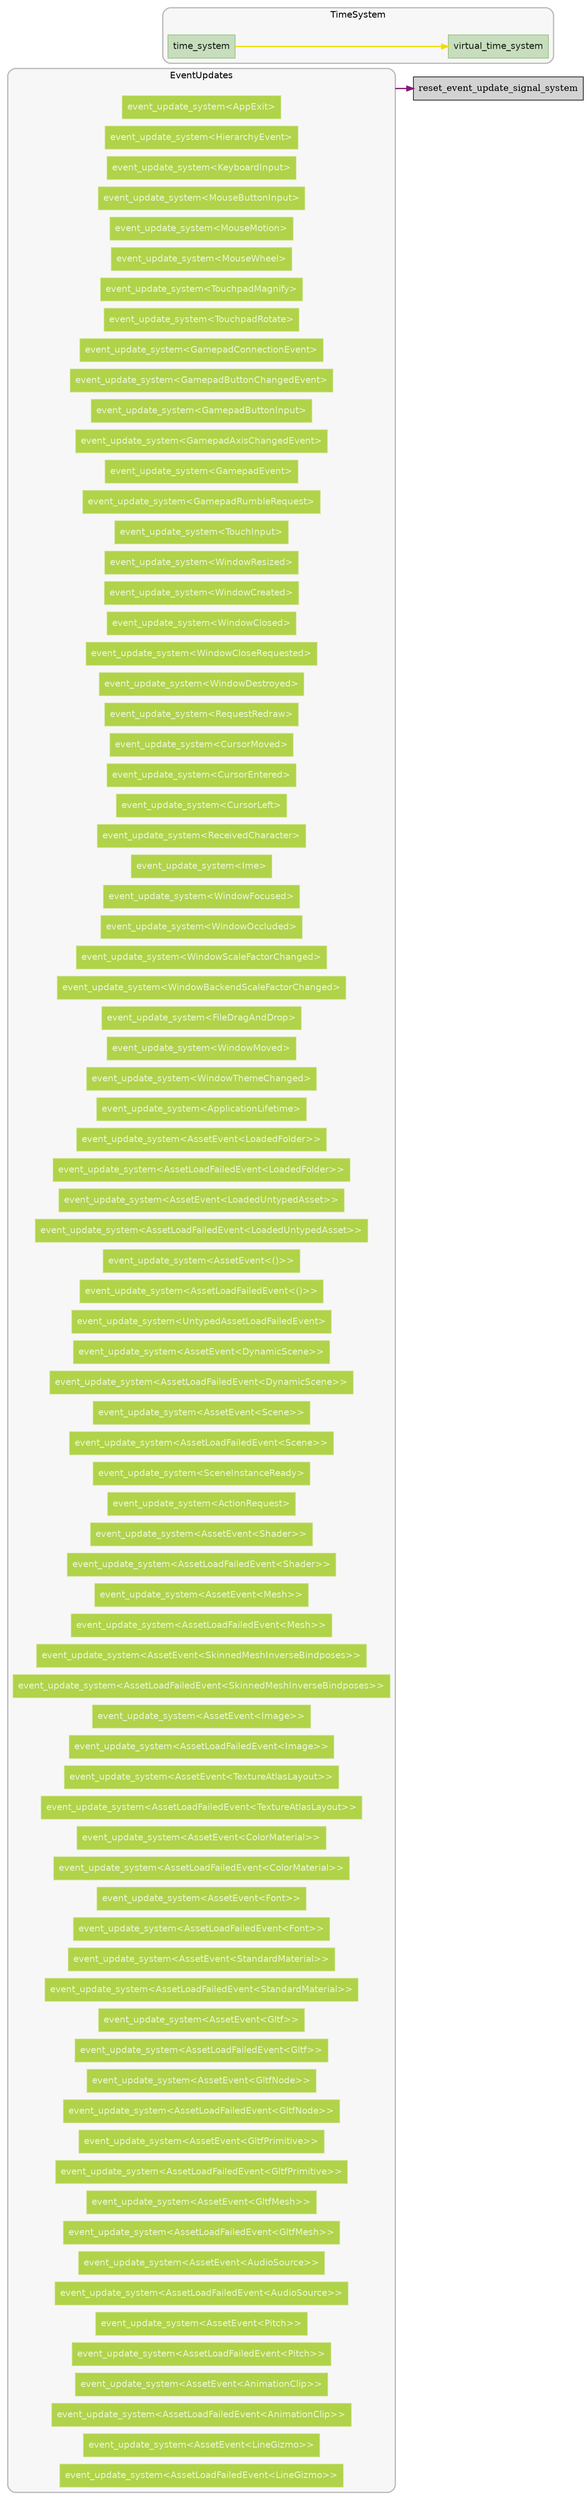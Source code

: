 digraph "" {
	"compound"="true";
	"splines"="spline";
	"rankdir"="LR";
	"bgcolor"="white";
	"fontname"="Helvetica";
	"nodesep"="0.15";
	edge ["penwidth"="2"];
	node ["shape"="box", "style"="filled"];
	subgraph "clusternode_Set(1)" {
		"style"="rounded,filled";
		"label"="EventUpdates";
		"tooltip"="EventUpdates";
		"fillcolor"="#00000008";
		"fontcolor"="#000000";
		"color"="#00000040";
		"penwidth"="2";
		"set_marker_node_Set(1)" ["style"="invis", "label"="", "height"="0", "shape"="point"]
		"node_System(0)" ["label"="event_update_system<AppExit>", "tooltip"="bevy_ecs::event::event_update_system<bevy_app::app::AppExit>", "fillcolor"="#b0d34a", "fontname"="Helvetica", "fontcolor"="#edf5d5", "color"="#d3e69c", "penwidth"="1"]
		"node_System(4)" ["label"="event_update_system<HierarchyEvent>", "tooltip"="bevy_ecs::event::event_update_system<bevy_hierarchy::events::HierarchyEvent>", "fillcolor"="#b0d34a", "fontname"="Helvetica", "fontcolor"="#edf5d5", "color"="#d3e69c", "penwidth"="1"]
		"node_System(5)" ["label"="event_update_system<KeyboardInput>", "tooltip"="bevy_ecs::event::event_update_system<bevy_input::keyboard::KeyboardInput>", "fillcolor"="#b0d34a", "fontname"="Helvetica", "fontcolor"="#edf5d5", "color"="#d3e69c", "penwidth"="1"]
		"node_System(6)" ["label"="event_update_system<MouseButtonInput>", "tooltip"="bevy_ecs::event::event_update_system<bevy_input::mouse::MouseButtonInput>", "fillcolor"="#b0d34a", "fontname"="Helvetica", "fontcolor"="#edf5d5", "color"="#d3e69c", "penwidth"="1"]
		"node_System(7)" ["label"="event_update_system<MouseMotion>", "tooltip"="bevy_ecs::event::event_update_system<bevy_input::mouse::MouseMotion>", "fillcolor"="#b0d34a", "fontname"="Helvetica", "fontcolor"="#edf5d5", "color"="#d3e69c", "penwidth"="1"]
		"node_System(8)" ["label"="event_update_system<MouseWheel>", "tooltip"="bevy_ecs::event::event_update_system<bevy_input::mouse::MouseWheel>", "fillcolor"="#b0d34a", "fontname"="Helvetica", "fontcolor"="#edf5d5", "color"="#d3e69c", "penwidth"="1"]
		"node_System(9)" ["label"="event_update_system<TouchpadMagnify>", "tooltip"="bevy_ecs::event::event_update_system<bevy_input::touchpad::TouchpadMagnify>", "fillcolor"="#b0d34a", "fontname"="Helvetica", "fontcolor"="#edf5d5", "color"="#d3e69c", "penwidth"="1"]
		"node_System(10)" ["label"="event_update_system<TouchpadRotate>", "tooltip"="bevy_ecs::event::event_update_system<bevy_input::touchpad::TouchpadRotate>", "fillcolor"="#b0d34a", "fontname"="Helvetica", "fontcolor"="#edf5d5", "color"="#d3e69c", "penwidth"="1"]
		"node_System(11)" ["label"="event_update_system<GamepadConnectionEvent>", "tooltip"="bevy_ecs::event::event_update_system<bevy_input::gamepad::GamepadConnectionEvent>", "fillcolor"="#b0d34a", "fontname"="Helvetica", "fontcolor"="#edf5d5", "color"="#d3e69c", "penwidth"="1"]
		"node_System(12)" ["label"="event_update_system<GamepadButtonChangedEvent>", "tooltip"="bevy_ecs::event::event_update_system<bevy_input::gamepad::GamepadButtonChangedEvent>", "fillcolor"="#b0d34a", "fontname"="Helvetica", "fontcolor"="#edf5d5", "color"="#d3e69c", "penwidth"="1"]
		"node_System(13)" ["label"="event_update_system<GamepadButtonInput>", "tooltip"="bevy_ecs::event::event_update_system<bevy_input::gamepad::GamepadButtonInput>", "fillcolor"="#b0d34a", "fontname"="Helvetica", "fontcolor"="#edf5d5", "color"="#d3e69c", "penwidth"="1"]
		"node_System(14)" ["label"="event_update_system<GamepadAxisChangedEvent>", "tooltip"="bevy_ecs::event::event_update_system<bevy_input::gamepad::GamepadAxisChangedEvent>", "fillcolor"="#b0d34a", "fontname"="Helvetica", "fontcolor"="#edf5d5", "color"="#d3e69c", "penwidth"="1"]
		"node_System(15)" ["label"="event_update_system<GamepadEvent>", "tooltip"="bevy_ecs::event::event_update_system<bevy_input::gamepad::GamepadEvent>", "fillcolor"="#b0d34a", "fontname"="Helvetica", "fontcolor"="#edf5d5", "color"="#d3e69c", "penwidth"="1"]
		"node_System(16)" ["label"="event_update_system<GamepadRumbleRequest>", "tooltip"="bevy_ecs::event::event_update_system<bevy_input::gamepad::GamepadRumbleRequest>", "fillcolor"="#b0d34a", "fontname"="Helvetica", "fontcolor"="#edf5d5", "color"="#d3e69c", "penwidth"="1"]
		"node_System(17)" ["label"="event_update_system<TouchInput>", "tooltip"="bevy_ecs::event::event_update_system<bevy_input::touch::TouchInput>", "fillcolor"="#b0d34a", "fontname"="Helvetica", "fontcolor"="#edf5d5", "color"="#d3e69c", "penwidth"="1"]
		"node_System(18)" ["label"="event_update_system<WindowResized>", "tooltip"="bevy_ecs::event::event_update_system<bevy_window::event::WindowResized>", "fillcolor"="#b0d34a", "fontname"="Helvetica", "fontcolor"="#edf5d5", "color"="#d3e69c", "penwidth"="1"]
		"node_System(19)" ["label"="event_update_system<WindowCreated>", "tooltip"="bevy_ecs::event::event_update_system<bevy_window::event::WindowCreated>", "fillcolor"="#b0d34a", "fontname"="Helvetica", "fontcolor"="#edf5d5", "color"="#d3e69c", "penwidth"="1"]
		"node_System(20)" ["label"="event_update_system<WindowClosed>", "tooltip"="bevy_ecs::event::event_update_system<bevy_window::event::WindowClosed>", "fillcolor"="#b0d34a", "fontname"="Helvetica", "fontcolor"="#edf5d5", "color"="#d3e69c", "penwidth"="1"]
		"node_System(21)" ["label"="event_update_system<WindowCloseRequested>", "tooltip"="bevy_ecs::event::event_update_system<bevy_window::event::WindowCloseRequested>", "fillcolor"="#b0d34a", "fontname"="Helvetica", "fontcolor"="#edf5d5", "color"="#d3e69c", "penwidth"="1"]
		"node_System(22)" ["label"="event_update_system<WindowDestroyed>", "tooltip"="bevy_ecs::event::event_update_system<bevy_window::event::WindowDestroyed>", "fillcolor"="#b0d34a", "fontname"="Helvetica", "fontcolor"="#edf5d5", "color"="#d3e69c", "penwidth"="1"]
		"node_System(23)" ["label"="event_update_system<RequestRedraw>", "tooltip"="bevy_ecs::event::event_update_system<bevy_window::event::RequestRedraw>", "fillcolor"="#b0d34a", "fontname"="Helvetica", "fontcolor"="#edf5d5", "color"="#d3e69c", "penwidth"="1"]
		"node_System(24)" ["label"="event_update_system<CursorMoved>", "tooltip"="bevy_ecs::event::event_update_system<bevy_window::event::CursorMoved>", "fillcolor"="#b0d34a", "fontname"="Helvetica", "fontcolor"="#edf5d5", "color"="#d3e69c", "penwidth"="1"]
		"node_System(25)" ["label"="event_update_system<CursorEntered>", "tooltip"="bevy_ecs::event::event_update_system<bevy_window::event::CursorEntered>", "fillcolor"="#b0d34a", "fontname"="Helvetica", "fontcolor"="#edf5d5", "color"="#d3e69c", "penwidth"="1"]
		"node_System(26)" ["label"="event_update_system<CursorLeft>", "tooltip"="bevy_ecs::event::event_update_system<bevy_window::event::CursorLeft>", "fillcolor"="#b0d34a", "fontname"="Helvetica", "fontcolor"="#edf5d5", "color"="#d3e69c", "penwidth"="1"]
		"node_System(27)" ["label"="event_update_system<ReceivedCharacter>", "tooltip"="bevy_ecs::event::event_update_system<bevy_window::event::ReceivedCharacter>", "fillcolor"="#b0d34a", "fontname"="Helvetica", "fontcolor"="#edf5d5", "color"="#d3e69c", "penwidth"="1"]
		"node_System(28)" ["label"="event_update_system<Ime>", "tooltip"="bevy_ecs::event::event_update_system<bevy_window::event::Ime>", "fillcolor"="#b0d34a", "fontname"="Helvetica", "fontcolor"="#edf5d5", "color"="#d3e69c", "penwidth"="1"]
		"node_System(29)" ["label"="event_update_system<WindowFocused>", "tooltip"="bevy_ecs::event::event_update_system<bevy_window::event::WindowFocused>", "fillcolor"="#b0d34a", "fontname"="Helvetica", "fontcolor"="#edf5d5", "color"="#d3e69c", "penwidth"="1"]
		"node_System(30)" ["label"="event_update_system<WindowOccluded>", "tooltip"="bevy_ecs::event::event_update_system<bevy_window::event::WindowOccluded>", "fillcolor"="#b0d34a", "fontname"="Helvetica", "fontcolor"="#edf5d5", "color"="#d3e69c", "penwidth"="1"]
		"node_System(31)" ["label"="event_update_system<WindowScaleFactorChanged>", "tooltip"="bevy_ecs::event::event_update_system<bevy_window::event::WindowScaleFactorChanged>", "fillcolor"="#b0d34a", "fontname"="Helvetica", "fontcolor"="#edf5d5", "color"="#d3e69c", "penwidth"="1"]
		"node_System(32)" ["label"="event_update_system<WindowBackendScaleFactorChanged>", "tooltip"="bevy_ecs::event::event_update_system<bevy_window::event::WindowBackendScaleFactorChanged>", "fillcolor"="#b0d34a", "fontname"="Helvetica", "fontcolor"="#edf5d5", "color"="#d3e69c", "penwidth"="1"]
		"node_System(33)" ["label"="event_update_system<FileDragAndDrop>", "tooltip"="bevy_ecs::event::event_update_system<bevy_window::event::FileDragAndDrop>", "fillcolor"="#b0d34a", "fontname"="Helvetica", "fontcolor"="#edf5d5", "color"="#d3e69c", "penwidth"="1"]
		"node_System(34)" ["label"="event_update_system<WindowMoved>", "tooltip"="bevy_ecs::event::event_update_system<bevy_window::event::WindowMoved>", "fillcolor"="#b0d34a", "fontname"="Helvetica", "fontcolor"="#edf5d5", "color"="#d3e69c", "penwidth"="1"]
		"node_System(35)" ["label"="event_update_system<WindowThemeChanged>", "tooltip"="bevy_ecs::event::event_update_system<bevy_window::event::WindowThemeChanged>", "fillcolor"="#b0d34a", "fontname"="Helvetica", "fontcolor"="#edf5d5", "color"="#d3e69c", "penwidth"="1"]
		"node_System(36)" ["label"="event_update_system<ApplicationLifetime>", "tooltip"="bevy_ecs::event::event_update_system<bevy_window::event::ApplicationLifetime>", "fillcolor"="#b0d34a", "fontname"="Helvetica", "fontcolor"="#edf5d5", "color"="#d3e69c", "penwidth"="1"]
		"node_System(37)" ["label"="event_update_system<AssetEvent<LoadedFolder>>", "tooltip"="bevy_ecs::event::event_update_system<bevy_asset::event::AssetEvent<bevy_asset::folder::LoadedFolder>>", "fillcolor"="#b0d34a", "fontname"="Helvetica", "fontcolor"="#edf5d5", "color"="#d3e69c", "penwidth"="1"]
		"node_System(38)" ["label"="event_update_system<AssetLoadFailedEvent<LoadedFolder>>", "tooltip"="bevy_ecs::event::event_update_system<bevy_asset::event::AssetLoadFailedEvent<bevy_asset::folder::LoadedFolder>>", "fillcolor"="#b0d34a", "fontname"="Helvetica", "fontcolor"="#edf5d5", "color"="#d3e69c", "penwidth"="1"]
		"node_System(39)" ["label"="event_update_system<AssetEvent<LoadedUntypedAsset>>", "tooltip"="bevy_ecs::event::event_update_system<bevy_asset::event::AssetEvent<bevy_asset::assets::LoadedUntypedAsset>>", "fillcolor"="#b0d34a", "fontname"="Helvetica", "fontcolor"="#edf5d5", "color"="#d3e69c", "penwidth"="1"]
		"node_System(40)" ["label"="event_update_system<AssetLoadFailedEvent<LoadedUntypedAsset>>", "tooltip"="bevy_ecs::event::event_update_system<bevy_asset::event::AssetLoadFailedEvent<bevy_asset::assets::LoadedUntypedAsset>>", "fillcolor"="#b0d34a", "fontname"="Helvetica", "fontcolor"="#edf5d5", "color"="#d3e69c", "penwidth"="1"]
		"node_System(41)" ["label"="event_update_system<AssetEvent<()>>", "tooltip"="bevy_ecs::event::event_update_system<bevy_asset::event::AssetEvent<()>>", "fillcolor"="#b0d34a", "fontname"="Helvetica", "fontcolor"="#edf5d5", "color"="#d3e69c", "penwidth"="1"]
		"node_System(42)" ["label"="event_update_system<AssetLoadFailedEvent<()>>", "tooltip"="bevy_ecs::event::event_update_system<bevy_asset::event::AssetLoadFailedEvent<()>>", "fillcolor"="#b0d34a", "fontname"="Helvetica", "fontcolor"="#edf5d5", "color"="#d3e69c", "penwidth"="1"]
		"node_System(43)" ["label"="event_update_system<UntypedAssetLoadFailedEvent>", "tooltip"="bevy_ecs::event::event_update_system<bevy_asset::event::UntypedAssetLoadFailedEvent>", "fillcolor"="#b0d34a", "fontname"="Helvetica", "fontcolor"="#edf5d5", "color"="#d3e69c", "penwidth"="1"]
		"node_System(44)" ["label"="event_update_system<AssetEvent<DynamicScene>>", "tooltip"="bevy_ecs::event::event_update_system<bevy_asset::event::AssetEvent<bevy_scene::dynamic_scene::DynamicScene>>", "fillcolor"="#b0d34a", "fontname"="Helvetica", "fontcolor"="#edf5d5", "color"="#d3e69c", "penwidth"="1"]
		"node_System(45)" ["label"="event_update_system<AssetLoadFailedEvent<DynamicScene>>", "tooltip"="bevy_ecs::event::event_update_system<bevy_asset::event::AssetLoadFailedEvent<bevy_scene::dynamic_scene::DynamicScene>>", "fillcolor"="#b0d34a", "fontname"="Helvetica", "fontcolor"="#edf5d5", "color"="#d3e69c", "penwidth"="1"]
		"node_System(46)" ["label"="event_update_system<AssetEvent<Scene>>", "tooltip"="bevy_ecs::event::event_update_system<bevy_asset::event::AssetEvent<bevy_scene::scene::Scene>>", "fillcolor"="#b0d34a", "fontname"="Helvetica", "fontcolor"="#edf5d5", "color"="#d3e69c", "penwidth"="1"]
		"node_System(47)" ["label"="event_update_system<AssetLoadFailedEvent<Scene>>", "tooltip"="bevy_ecs::event::event_update_system<bevy_asset::event::AssetLoadFailedEvent<bevy_scene::scene::Scene>>", "fillcolor"="#b0d34a", "fontname"="Helvetica", "fontcolor"="#edf5d5", "color"="#d3e69c", "penwidth"="1"]
		"node_System(48)" ["label"="event_update_system<SceneInstanceReady>", "tooltip"="bevy_ecs::event::event_update_system<bevy_scene::scene_spawner::SceneInstanceReady>", "fillcolor"="#b0d34a", "fontname"="Helvetica", "fontcolor"="#edf5d5", "color"="#d3e69c", "penwidth"="1"]
		"node_System(49)" ["label"="event_update_system<ActionRequest>", "tooltip"="bevy_ecs::event::event_update_system<bevy_a11y::ActionRequest>", "fillcolor"="#b0d34a", "fontname"="Helvetica", "fontcolor"="#edf5d5", "color"="#d3e69c", "penwidth"="1"]
		"node_System(50)" ["label"="event_update_system<AssetEvent<Shader>>", "tooltip"="bevy_ecs::event::event_update_system<bevy_asset::event::AssetEvent<bevy_render::render_resource::shader::Shader>>", "fillcolor"="#b0d34a", "fontname"="Helvetica", "fontcolor"="#edf5d5", "color"="#d3e69c", "penwidth"="1"]
		"node_System(51)" ["label"="event_update_system<AssetLoadFailedEvent<Shader>>", "tooltip"="bevy_ecs::event::event_update_system<bevy_asset::event::AssetLoadFailedEvent<bevy_render::render_resource::shader::Shader>>", "fillcolor"="#b0d34a", "fontname"="Helvetica", "fontcolor"="#edf5d5", "color"="#d3e69c", "penwidth"="1"]
		"node_System(52)" ["label"="event_update_system<AssetEvent<Mesh>>", "tooltip"="bevy_ecs::event::event_update_system<bevy_asset::event::AssetEvent<bevy_render::mesh::mesh::Mesh>>", "fillcolor"="#b0d34a", "fontname"="Helvetica", "fontcolor"="#edf5d5", "color"="#d3e69c", "penwidth"="1"]
		"node_System(53)" ["label"="event_update_system<AssetLoadFailedEvent<Mesh>>", "tooltip"="bevy_ecs::event::event_update_system<bevy_asset::event::AssetLoadFailedEvent<bevy_render::mesh::mesh::Mesh>>", "fillcolor"="#b0d34a", "fontname"="Helvetica", "fontcolor"="#edf5d5", "color"="#d3e69c", "penwidth"="1"]
		"node_System(54)" ["label"="event_update_system<AssetEvent<SkinnedMeshInverseBindposes>>", "tooltip"="bevy_ecs::event::event_update_system<bevy_asset::event::AssetEvent<bevy_render::mesh::mesh::skinning::SkinnedMeshInverseBindposes>>", "fillcolor"="#b0d34a", "fontname"="Helvetica", "fontcolor"="#edf5d5", "color"="#d3e69c", "penwidth"="1"]
		"node_System(55)" ["label"="event_update_system<AssetLoadFailedEvent<SkinnedMeshInverseBindposes>>", "tooltip"="bevy_ecs::event::event_update_system<bevy_asset::event::AssetLoadFailedEvent<bevy_render::mesh::mesh::skinning::SkinnedMeshInverseBindposes>>", "fillcolor"="#b0d34a", "fontname"="Helvetica", "fontcolor"="#edf5d5", "color"="#d3e69c", "penwidth"="1"]
		"node_System(56)" ["label"="event_update_system<AssetEvent<Image>>", "tooltip"="bevy_ecs::event::event_update_system<bevy_asset::event::AssetEvent<bevy_render::texture::image::Image>>", "fillcolor"="#b0d34a", "fontname"="Helvetica", "fontcolor"="#edf5d5", "color"="#d3e69c", "penwidth"="1"]
		"node_System(57)" ["label"="event_update_system<AssetLoadFailedEvent<Image>>", "tooltip"="bevy_ecs::event::event_update_system<bevy_asset::event::AssetLoadFailedEvent<bevy_render::texture::image::Image>>", "fillcolor"="#b0d34a", "fontname"="Helvetica", "fontcolor"="#edf5d5", "color"="#d3e69c", "penwidth"="1"]
		"node_System(58)" ["label"="event_update_system<AssetEvent<TextureAtlasLayout>>", "tooltip"="bevy_ecs::event::event_update_system<bevy_asset::event::AssetEvent<bevy_sprite::texture_atlas::TextureAtlasLayout>>", "fillcolor"="#b0d34a", "fontname"="Helvetica", "fontcolor"="#edf5d5", "color"="#d3e69c", "penwidth"="1"]
		"node_System(59)" ["label"="event_update_system<AssetLoadFailedEvent<TextureAtlasLayout>>", "tooltip"="bevy_ecs::event::event_update_system<bevy_asset::event::AssetLoadFailedEvent<bevy_sprite::texture_atlas::TextureAtlasLayout>>", "fillcolor"="#b0d34a", "fontname"="Helvetica", "fontcolor"="#edf5d5", "color"="#d3e69c", "penwidth"="1"]
		"node_System(60)" ["label"="event_update_system<AssetEvent<ColorMaterial>>", "tooltip"="bevy_ecs::event::event_update_system<bevy_asset::event::AssetEvent<bevy_sprite::mesh2d::color_material::ColorMaterial>>", "fillcolor"="#b0d34a", "fontname"="Helvetica", "fontcolor"="#edf5d5", "color"="#d3e69c", "penwidth"="1"]
		"node_System(61)" ["label"="event_update_system<AssetLoadFailedEvent<ColorMaterial>>", "tooltip"="bevy_ecs::event::event_update_system<bevy_asset::event::AssetLoadFailedEvent<bevy_sprite::mesh2d::color_material::ColorMaterial>>", "fillcolor"="#b0d34a", "fontname"="Helvetica", "fontcolor"="#edf5d5", "color"="#d3e69c", "penwidth"="1"]
		"node_System(62)" ["label"="event_update_system<AssetEvent<Font>>", "tooltip"="bevy_ecs::event::event_update_system<bevy_asset::event::AssetEvent<bevy_text::font::Font>>", "fillcolor"="#b0d34a", "fontname"="Helvetica", "fontcolor"="#edf5d5", "color"="#d3e69c", "penwidth"="1"]
		"node_System(63)" ["label"="event_update_system<AssetLoadFailedEvent<Font>>", "tooltip"="bevy_ecs::event::event_update_system<bevy_asset::event::AssetLoadFailedEvent<bevy_text::font::Font>>", "fillcolor"="#b0d34a", "fontname"="Helvetica", "fontcolor"="#edf5d5", "color"="#d3e69c", "penwidth"="1"]
		"node_System(64)" ["label"="event_update_system<AssetEvent<StandardMaterial>>", "tooltip"="bevy_ecs::event::event_update_system<bevy_asset::event::AssetEvent<bevy_pbr::pbr_material::StandardMaterial>>", "fillcolor"="#b0d34a", "fontname"="Helvetica", "fontcolor"="#edf5d5", "color"="#d3e69c", "penwidth"="1"]
		"node_System(65)" ["label"="event_update_system<AssetLoadFailedEvent<StandardMaterial>>", "tooltip"="bevy_ecs::event::event_update_system<bevy_asset::event::AssetLoadFailedEvent<bevy_pbr::pbr_material::StandardMaterial>>", "fillcolor"="#b0d34a", "fontname"="Helvetica", "fontcolor"="#edf5d5", "color"="#d3e69c", "penwidth"="1"]
		"node_System(66)" ["label"="event_update_system<AssetEvent<Gltf>>", "tooltip"="bevy_ecs::event::event_update_system<bevy_asset::event::AssetEvent<bevy_gltf::Gltf>>", "fillcolor"="#b0d34a", "fontname"="Helvetica", "fontcolor"="#edf5d5", "color"="#d3e69c", "penwidth"="1"]
		"node_System(67)" ["label"="event_update_system<AssetLoadFailedEvent<Gltf>>", "tooltip"="bevy_ecs::event::event_update_system<bevy_asset::event::AssetLoadFailedEvent<bevy_gltf::Gltf>>", "fillcolor"="#b0d34a", "fontname"="Helvetica", "fontcolor"="#edf5d5", "color"="#d3e69c", "penwidth"="1"]
		"node_System(68)" ["label"="event_update_system<AssetEvent<GltfNode>>", "tooltip"="bevy_ecs::event::event_update_system<bevy_asset::event::AssetEvent<bevy_gltf::GltfNode>>", "fillcolor"="#b0d34a", "fontname"="Helvetica", "fontcolor"="#edf5d5", "color"="#d3e69c", "penwidth"="1"]
		"node_System(69)" ["label"="event_update_system<AssetLoadFailedEvent<GltfNode>>", "tooltip"="bevy_ecs::event::event_update_system<bevy_asset::event::AssetLoadFailedEvent<bevy_gltf::GltfNode>>", "fillcolor"="#b0d34a", "fontname"="Helvetica", "fontcolor"="#edf5d5", "color"="#d3e69c", "penwidth"="1"]
		"node_System(70)" ["label"="event_update_system<AssetEvent<GltfPrimitive>>", "tooltip"="bevy_ecs::event::event_update_system<bevy_asset::event::AssetEvent<bevy_gltf::GltfPrimitive>>", "fillcolor"="#b0d34a", "fontname"="Helvetica", "fontcolor"="#edf5d5", "color"="#d3e69c", "penwidth"="1"]
		"node_System(71)" ["label"="event_update_system<AssetLoadFailedEvent<GltfPrimitive>>", "tooltip"="bevy_ecs::event::event_update_system<bevy_asset::event::AssetLoadFailedEvent<bevy_gltf::GltfPrimitive>>", "fillcolor"="#b0d34a", "fontname"="Helvetica", "fontcolor"="#edf5d5", "color"="#d3e69c", "penwidth"="1"]
		"node_System(72)" ["label"="event_update_system<AssetEvent<GltfMesh>>", "tooltip"="bevy_ecs::event::event_update_system<bevy_asset::event::AssetEvent<bevy_gltf::GltfMesh>>", "fillcolor"="#b0d34a", "fontname"="Helvetica", "fontcolor"="#edf5d5", "color"="#d3e69c", "penwidth"="1"]
		"node_System(73)" ["label"="event_update_system<AssetLoadFailedEvent<GltfMesh>>", "tooltip"="bevy_ecs::event::event_update_system<bevy_asset::event::AssetLoadFailedEvent<bevy_gltf::GltfMesh>>", "fillcolor"="#b0d34a", "fontname"="Helvetica", "fontcolor"="#edf5d5", "color"="#d3e69c", "penwidth"="1"]
		"node_System(74)" ["label"="event_update_system<AssetEvent<AudioSource>>", "tooltip"="bevy_ecs::event::event_update_system<bevy_asset::event::AssetEvent<bevy_audio::audio_source::AudioSource>>", "fillcolor"="#b0d34a", "fontname"="Helvetica", "fontcolor"="#edf5d5", "color"="#d3e69c", "penwidth"="1"]
		"node_System(75)" ["label"="event_update_system<AssetLoadFailedEvent<AudioSource>>", "tooltip"="bevy_ecs::event::event_update_system<bevy_asset::event::AssetLoadFailedEvent<bevy_audio::audio_source::AudioSource>>", "fillcolor"="#b0d34a", "fontname"="Helvetica", "fontcolor"="#edf5d5", "color"="#d3e69c", "penwidth"="1"]
		"node_System(76)" ["label"="event_update_system<AssetEvent<Pitch>>", "tooltip"="bevy_ecs::event::event_update_system<bevy_asset::event::AssetEvent<bevy_audio::pitch::Pitch>>", "fillcolor"="#b0d34a", "fontname"="Helvetica", "fontcolor"="#edf5d5", "color"="#d3e69c", "penwidth"="1"]
		"node_System(77)" ["label"="event_update_system<AssetLoadFailedEvent<Pitch>>", "tooltip"="bevy_ecs::event::event_update_system<bevy_asset::event::AssetLoadFailedEvent<bevy_audio::pitch::Pitch>>", "fillcolor"="#b0d34a", "fontname"="Helvetica", "fontcolor"="#edf5d5", "color"="#d3e69c", "penwidth"="1"]
		"node_System(78)" ["label"="event_update_system<AssetEvent<AnimationClip>>", "tooltip"="bevy_ecs::event::event_update_system<bevy_asset::event::AssetEvent<bevy_animation::AnimationClip>>", "fillcolor"="#b0d34a", "fontname"="Helvetica", "fontcolor"="#edf5d5", "color"="#d3e69c", "penwidth"="1"]
		"node_System(79)" ["label"="event_update_system<AssetLoadFailedEvent<AnimationClip>>", "tooltip"="bevy_ecs::event::event_update_system<bevy_asset::event::AssetLoadFailedEvent<bevy_animation::AnimationClip>>", "fillcolor"="#b0d34a", "fontname"="Helvetica", "fontcolor"="#edf5d5", "color"="#d3e69c", "penwidth"="1"]
		"node_System(80)" ["label"="event_update_system<AssetEvent<LineGizmo>>", "tooltip"="bevy_ecs::event::event_update_system<bevy_asset::event::AssetEvent<bevy_gizmos::LineGizmo>>", "fillcolor"="#b0d34a", "fontname"="Helvetica", "fontcolor"="#edf5d5", "color"="#d3e69c", "penwidth"="1"]
		"node_System(81)" ["label"="event_update_system<AssetLoadFailedEvent<LineGizmo>>", "tooltip"="bevy_ecs::event::event_update_system<bevy_asset::event::AssetLoadFailedEvent<bevy_gizmos::LineGizmo>>", "fillcolor"="#b0d34a", "fontname"="Helvetica", "fontcolor"="#edf5d5", "color"="#d3e69c", "penwidth"="1"]
	}
	
	subgraph "clusternode_Set(3)" {
		"style"="rounded,filled";
		"label"="TimeSystem";
		"tooltip"="TimeSystem";
		"fillcolor"="#00000008";
		"fontcolor"="#000000";
		"color"="#00000040";
		"penwidth"="2";
		"set_marker_node_Set(3)" ["style"="invis", "label"="", "height"="0", "shape"="point"]
		"node_System(1)" ["label"="time_system", "tooltip"="bevy_time::time_system", "fillcolor"="#c7ddbd", "fontname"="Helvetica", "fontcolor"="#162111", "color"="#8dba79", "penwidth"="1"]
		"node_System(2)" ["label"="virtual_time_system", "tooltip"="bevy_time::virt::virtual_time_system", "fillcolor"="#c7ddbd", "fontname"="Helvetica", "fontcolor"="#162111", "color"="#8dba79", "penwidth"="1"]
	}
	
	"node_System(3)" ["label"="reset_event_update_signal_system", "tooltip"="bevy_ecs::event::reset_event_update_signal_system"]
	"node_System(1)" -> "node_System(2)" ["lhead"="", "ltail"="", "tooltip"="SystemTypeSet(FunctionSystem<fn(ResMut<Time<Real>>, Res<TimeUpdateStrategy>, Option<Res<TimeReceiver>>, Local<bool>), time_system>()) → virtual_time_system", "color"="#eede00"]
	"set_marker_node_Set(1)" -> "node_System(3)" ["lhead"="", "ltail"="clusternode_Set(1)", "tooltip"="EventUpdates → reset_event_update_signal_system", "color"="#881877"]
}
